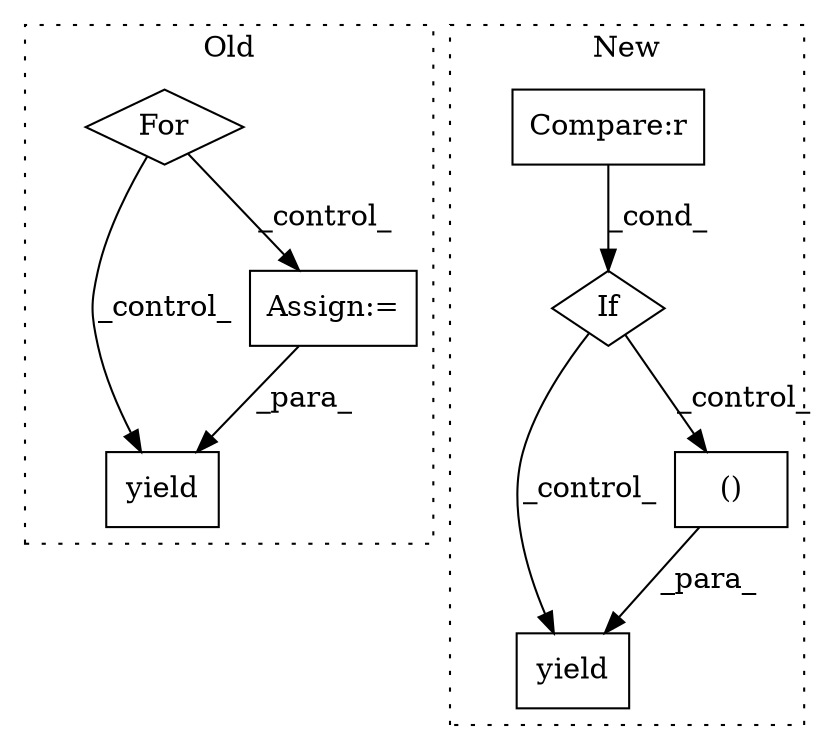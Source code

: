 digraph G {
subgraph cluster0 {
1 [label="For" a="107" s="1337,1377" l="4,18" shape="diamond"];
3 [label="yield" a="105" s="1679" l="6" shape="box"];
7 [label="Assign:=" a="68" s="1631" l="3" shape="box"];
label = "Old";
style="dotted";
}
subgraph cluster1 {
2 [label="yield" a="105" s="1957" l="6" shape="box"];
4 [label="If" a="96" s="1783" l="3" shape="diamond"];
5 [label="Compare:r" a="40" s="1786" l="9" shape="box"];
6 [label="()" a="54" s="1967" l="3" shape="box"];
label = "New";
style="dotted";
}
1 -> 3 [label="_control_"];
1 -> 7 [label="_control_"];
4 -> 2 [label="_control_"];
4 -> 6 [label="_control_"];
5 -> 4 [label="_cond_"];
6 -> 2 [label="_para_"];
7 -> 3 [label="_para_"];
}